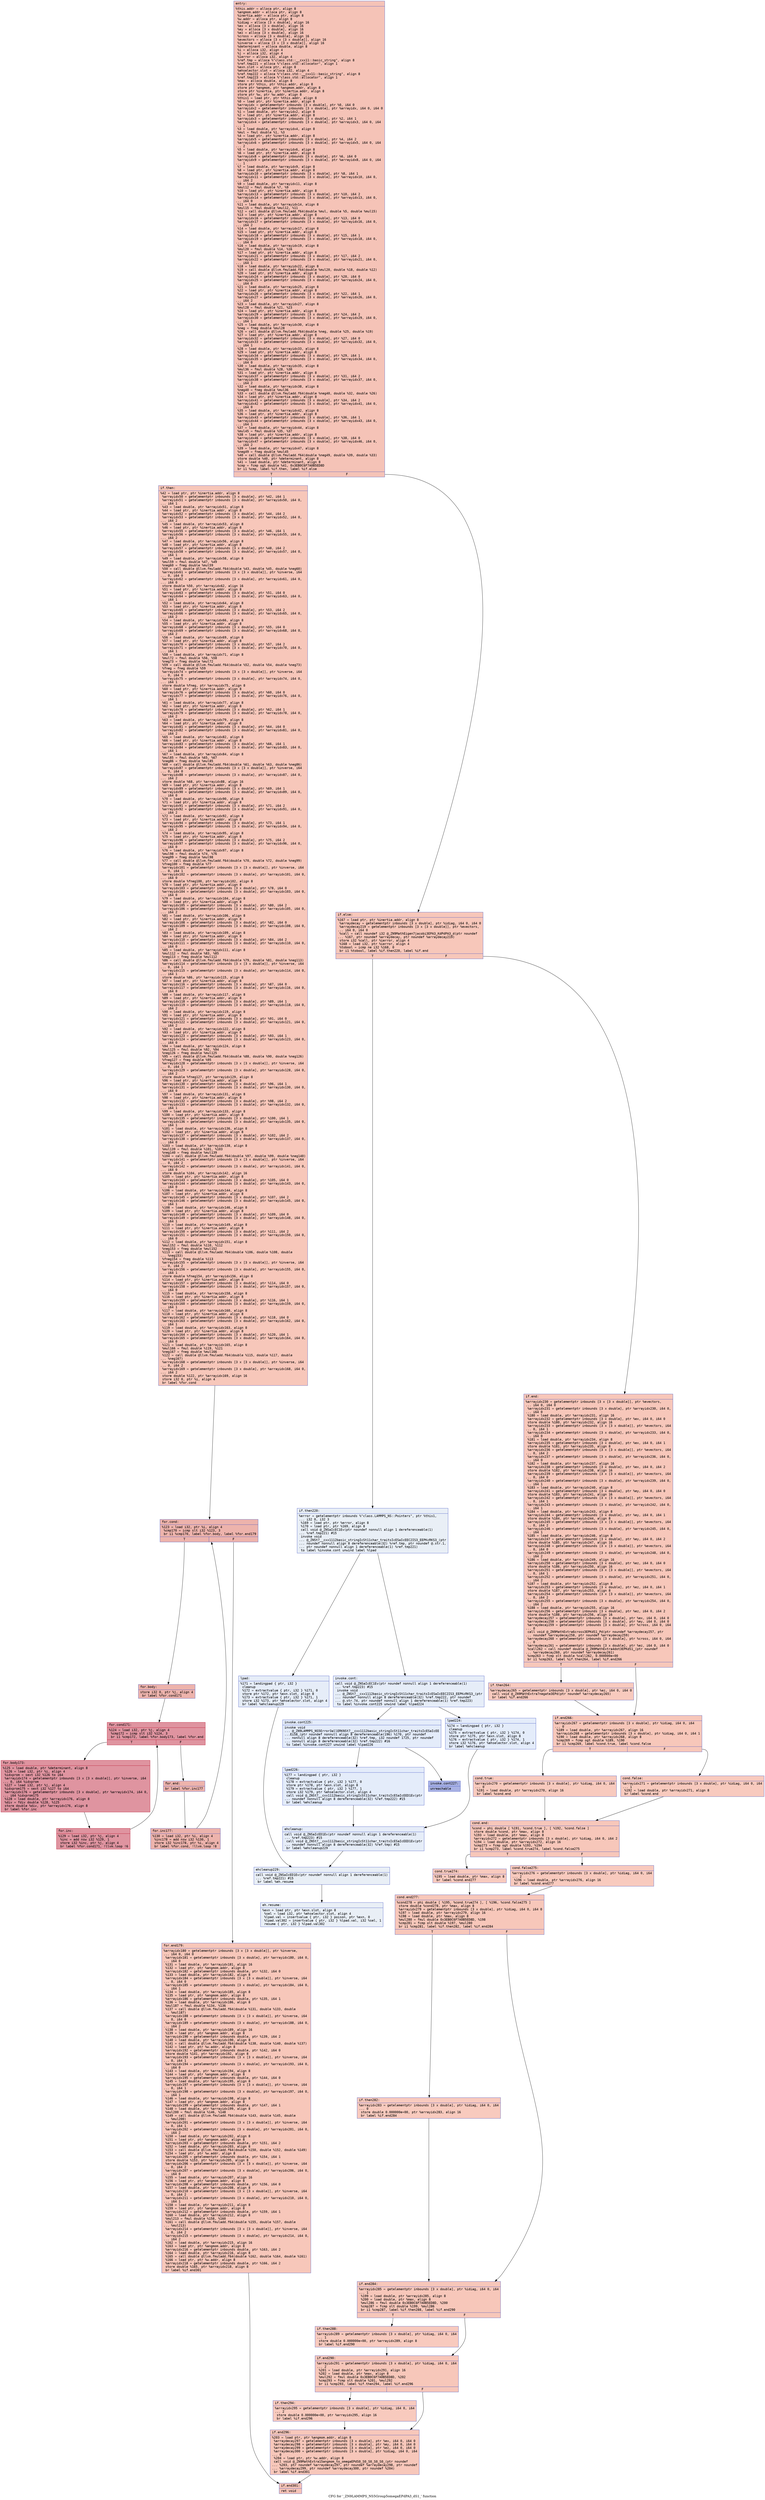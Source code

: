 digraph "CFG for '_ZN9LAMMPS_NS5Group5omegaEPdPA3_dS1_' function" {
	label="CFG for '_ZN9LAMMPS_NS5Group5omegaEPdPA3_dS1_' function";

	Node0x55ba304ac5d0 [shape=record,color="#3d50c3ff", style=filled, fillcolor="#e8765c70" fontname="Courier",label="{entry:\l|  %this.addr = alloca ptr, align 8\l  %angmom.addr = alloca ptr, align 8\l  %inertia.addr = alloca ptr, align 8\l  %w.addr = alloca ptr, align 8\l  %idiag = alloca [3 x double], align 16\l  %ex = alloca [3 x double], align 16\l  %ey = alloca [3 x double], align 16\l  %ez = alloca [3 x double], align 16\l  %cross = alloca [3 x double], align 16\l  %evectors = alloca [3 x [3 x double]], align 16\l  %inverse = alloca [3 x [3 x double]], align 16\l  %determinant = alloca double, align 8\l  %i = alloca i32, align 4\l  %j = alloca i32, align 4\l  %ierror = alloca i32, align 4\l  %ref.tmp = alloca %\"class.std::__cxx11::basic_string\", align 8\l  %ref.tmp221 = alloca %\"class.std::allocator\", align 1\l  %exn.slot = alloca ptr, align 8\l  %ehselector.slot = alloca i32, align 4\l  %ref.tmp222 = alloca %\"class.std::__cxx11::basic_string\", align 8\l  %ref.tmp223 = alloca %\"class.std::allocator\", align 1\l  %max = alloca double, align 8\l  store ptr %this, ptr %this.addr, align 8\l  store ptr %angmom, ptr %angmom.addr, align 8\l  store ptr %inertia, ptr %inertia.addr, align 8\l  store ptr %w, ptr %w.addr, align 8\l  %this1 = load ptr, ptr %this.addr, align 8\l  %0 = load ptr, ptr %inertia.addr, align 8\l  %arrayidx = getelementptr inbounds [3 x double], ptr %0, i64 0\l  %arrayidx2 = getelementptr inbounds [3 x double], ptr %arrayidx, i64 0, i64 0\l  %1 = load double, ptr %arrayidx2, align 8\l  %2 = load ptr, ptr %inertia.addr, align 8\l  %arrayidx3 = getelementptr inbounds [3 x double], ptr %2, i64 1\l  %arrayidx4 = getelementptr inbounds [3 x double], ptr %arrayidx3, i64 0, i64\l... 1\l  %3 = load double, ptr %arrayidx4, align 8\l  %mul = fmul double %1, %3\l  %4 = load ptr, ptr %inertia.addr, align 8\l  %arrayidx5 = getelementptr inbounds [3 x double], ptr %4, i64 2\l  %arrayidx6 = getelementptr inbounds [3 x double], ptr %arrayidx5, i64 0, i64\l... 2\l  %5 = load double, ptr %arrayidx6, align 8\l  %6 = load ptr, ptr %inertia.addr, align 8\l  %arrayidx8 = getelementptr inbounds [3 x double], ptr %6, i64 0\l  %arrayidx9 = getelementptr inbounds [3 x double], ptr %arrayidx8, i64 0, i64\l... 1\l  %7 = load double, ptr %arrayidx9, align 8\l  %8 = load ptr, ptr %inertia.addr, align 8\l  %arrayidx10 = getelementptr inbounds [3 x double], ptr %8, i64 1\l  %arrayidx11 = getelementptr inbounds [3 x double], ptr %arrayidx10, i64 0,\l... i64 2\l  %9 = load double, ptr %arrayidx11, align 8\l  %mul12 = fmul double %7, %9\l  %10 = load ptr, ptr %inertia.addr, align 8\l  %arrayidx13 = getelementptr inbounds [3 x double], ptr %10, i64 2\l  %arrayidx14 = getelementptr inbounds [3 x double], ptr %arrayidx13, i64 0,\l... i64 0\l  %11 = load double, ptr %arrayidx14, align 8\l  %mul15 = fmul double %mul12, %11\l  %12 = call double @llvm.fmuladd.f64(double %mul, double %5, double %mul15)\l  %13 = load ptr, ptr %inertia.addr, align 8\l  %arrayidx16 = getelementptr inbounds [3 x double], ptr %13, i64 0\l  %arrayidx17 = getelementptr inbounds [3 x double], ptr %arrayidx16, i64 0,\l... i64 2\l  %14 = load double, ptr %arrayidx17, align 8\l  %15 = load ptr, ptr %inertia.addr, align 8\l  %arrayidx18 = getelementptr inbounds [3 x double], ptr %15, i64 1\l  %arrayidx19 = getelementptr inbounds [3 x double], ptr %arrayidx18, i64 0,\l... i64 0\l  %16 = load double, ptr %arrayidx19, align 8\l  %mul20 = fmul double %14, %16\l  %17 = load ptr, ptr %inertia.addr, align 8\l  %arrayidx21 = getelementptr inbounds [3 x double], ptr %17, i64 2\l  %arrayidx22 = getelementptr inbounds [3 x double], ptr %arrayidx21, i64 0,\l... i64 1\l  %18 = load double, ptr %arrayidx22, align 8\l  %19 = call double @llvm.fmuladd.f64(double %mul20, double %18, double %12)\l  %20 = load ptr, ptr %inertia.addr, align 8\l  %arrayidx24 = getelementptr inbounds [3 x double], ptr %20, i64 0\l  %arrayidx25 = getelementptr inbounds [3 x double], ptr %arrayidx24, i64 0,\l... i64 0\l  %21 = load double, ptr %arrayidx25, align 8\l  %22 = load ptr, ptr %inertia.addr, align 8\l  %arrayidx26 = getelementptr inbounds [3 x double], ptr %22, i64 1\l  %arrayidx27 = getelementptr inbounds [3 x double], ptr %arrayidx26, i64 0,\l... i64 2\l  %23 = load double, ptr %arrayidx27, align 8\l  %mul28 = fmul double %21, %23\l  %24 = load ptr, ptr %inertia.addr, align 8\l  %arrayidx29 = getelementptr inbounds [3 x double], ptr %24, i64 2\l  %arrayidx30 = getelementptr inbounds [3 x double], ptr %arrayidx29, i64 0,\l... i64 1\l  %25 = load double, ptr %arrayidx30, align 8\l  %neg = fneg double %mul28\l  %26 = call double @llvm.fmuladd.f64(double %neg, double %25, double %19)\l  %27 = load ptr, ptr %inertia.addr, align 8\l  %arrayidx32 = getelementptr inbounds [3 x double], ptr %27, i64 0\l  %arrayidx33 = getelementptr inbounds [3 x double], ptr %arrayidx32, i64 0,\l... i64 1\l  %28 = load double, ptr %arrayidx33, align 8\l  %29 = load ptr, ptr %inertia.addr, align 8\l  %arrayidx34 = getelementptr inbounds [3 x double], ptr %29, i64 1\l  %arrayidx35 = getelementptr inbounds [3 x double], ptr %arrayidx34, i64 0,\l... i64 0\l  %30 = load double, ptr %arrayidx35, align 8\l  %mul36 = fmul double %28, %30\l  %31 = load ptr, ptr %inertia.addr, align 8\l  %arrayidx37 = getelementptr inbounds [3 x double], ptr %31, i64 2\l  %arrayidx38 = getelementptr inbounds [3 x double], ptr %arrayidx37, i64 0,\l... i64 2\l  %32 = load double, ptr %arrayidx38, align 8\l  %neg40 = fneg double %mul36\l  %33 = call double @llvm.fmuladd.f64(double %neg40, double %32, double %26)\l  %34 = load ptr, ptr %inertia.addr, align 8\l  %arrayidx41 = getelementptr inbounds [3 x double], ptr %34, i64 2\l  %arrayidx42 = getelementptr inbounds [3 x double], ptr %arrayidx41, i64 0,\l... i64 0\l  %35 = load double, ptr %arrayidx42, align 8\l  %36 = load ptr, ptr %inertia.addr, align 8\l  %arrayidx43 = getelementptr inbounds [3 x double], ptr %36, i64 1\l  %arrayidx44 = getelementptr inbounds [3 x double], ptr %arrayidx43, i64 0,\l... i64 1\l  %37 = load double, ptr %arrayidx44, align 8\l  %mul45 = fmul double %35, %37\l  %38 = load ptr, ptr %inertia.addr, align 8\l  %arrayidx46 = getelementptr inbounds [3 x double], ptr %38, i64 0\l  %arrayidx47 = getelementptr inbounds [3 x double], ptr %arrayidx46, i64 0,\l... i64 2\l  %39 = load double, ptr %arrayidx47, align 8\l  %neg49 = fneg double %mul45\l  %40 = call double @llvm.fmuladd.f64(double %neg49, double %39, double %33)\l  store double %40, ptr %determinant, align 8\l  %41 = load double, ptr %determinant, align 8\l  %cmp = fcmp ogt double %41, 0x3EB0C6F7A0B5ED8D\l  br i1 %cmp, label %if.then, label %if.else\l|{<s0>T|<s1>F}}"];
	Node0x55ba304ac5d0:s0 -> Node0x55ba304b4ba0[tooltip="entry -> if.then\nProbability 50.00%" ];
	Node0x55ba304ac5d0:s1 -> Node0x55ba304b4bf0[tooltip="entry -> if.else\nProbability 50.00%" ];
	Node0x55ba304b4ba0 [shape=record,color="#3d50c3ff", style=filled, fillcolor="#ec7f6370" fontname="Courier",label="{if.then:\l|  %42 = load ptr, ptr %inertia.addr, align 8\l  %arrayidx50 = getelementptr inbounds [3 x double], ptr %42, i64 1\l  %arrayidx51 = getelementptr inbounds [3 x double], ptr %arrayidx50, i64 0,\l... i64 1\l  %43 = load double, ptr %arrayidx51, align 8\l  %44 = load ptr, ptr %inertia.addr, align 8\l  %arrayidx52 = getelementptr inbounds [3 x double], ptr %44, i64 2\l  %arrayidx53 = getelementptr inbounds [3 x double], ptr %arrayidx52, i64 0,\l... i64 2\l  %45 = load double, ptr %arrayidx53, align 8\l  %46 = load ptr, ptr %inertia.addr, align 8\l  %arrayidx55 = getelementptr inbounds [3 x double], ptr %46, i64 1\l  %arrayidx56 = getelementptr inbounds [3 x double], ptr %arrayidx55, i64 0,\l... i64 2\l  %47 = load double, ptr %arrayidx56, align 8\l  %48 = load ptr, ptr %inertia.addr, align 8\l  %arrayidx57 = getelementptr inbounds [3 x double], ptr %48, i64 2\l  %arrayidx58 = getelementptr inbounds [3 x double], ptr %arrayidx57, i64 0,\l... i64 1\l  %49 = load double, ptr %arrayidx58, align 8\l  %mul59 = fmul double %47, %49\l  %neg60 = fneg double %mul59\l  %50 = call double @llvm.fmuladd.f64(double %43, double %45, double %neg60)\l  %arrayidx61 = getelementptr inbounds [3 x [3 x double]], ptr %inverse, i64\l... 0, i64 0\l  %arrayidx62 = getelementptr inbounds [3 x double], ptr %arrayidx61, i64 0,\l... i64 0\l  store double %50, ptr %arrayidx62, align 16\l  %51 = load ptr, ptr %inertia.addr, align 8\l  %arrayidx63 = getelementptr inbounds [3 x double], ptr %51, i64 0\l  %arrayidx64 = getelementptr inbounds [3 x double], ptr %arrayidx63, i64 0,\l... i64 1\l  %52 = load double, ptr %arrayidx64, align 8\l  %53 = load ptr, ptr %inertia.addr, align 8\l  %arrayidx65 = getelementptr inbounds [3 x double], ptr %53, i64 2\l  %arrayidx66 = getelementptr inbounds [3 x double], ptr %arrayidx65, i64 0,\l... i64 2\l  %54 = load double, ptr %arrayidx66, align 8\l  %55 = load ptr, ptr %inertia.addr, align 8\l  %arrayidx68 = getelementptr inbounds [3 x double], ptr %55, i64 0\l  %arrayidx69 = getelementptr inbounds [3 x double], ptr %arrayidx68, i64 0,\l... i64 2\l  %56 = load double, ptr %arrayidx69, align 8\l  %57 = load ptr, ptr %inertia.addr, align 8\l  %arrayidx70 = getelementptr inbounds [3 x double], ptr %57, i64 2\l  %arrayidx71 = getelementptr inbounds [3 x double], ptr %arrayidx70, i64 0,\l... i64 1\l  %58 = load double, ptr %arrayidx71, align 8\l  %mul72 = fmul double %56, %58\l  %neg73 = fneg double %mul72\l  %59 = call double @llvm.fmuladd.f64(double %52, double %54, double %neg73)\l  %fneg = fneg double %59\l  %arrayidx74 = getelementptr inbounds [3 x [3 x double]], ptr %inverse, i64\l... 0, i64 0\l  %arrayidx75 = getelementptr inbounds [3 x double], ptr %arrayidx74, i64 0,\l... i64 1\l  store double %fneg, ptr %arrayidx75, align 8\l  %60 = load ptr, ptr %inertia.addr, align 8\l  %arrayidx76 = getelementptr inbounds [3 x double], ptr %60, i64 0\l  %arrayidx77 = getelementptr inbounds [3 x double], ptr %arrayidx76, i64 0,\l... i64 1\l  %61 = load double, ptr %arrayidx77, align 8\l  %62 = load ptr, ptr %inertia.addr, align 8\l  %arrayidx78 = getelementptr inbounds [3 x double], ptr %62, i64 1\l  %arrayidx79 = getelementptr inbounds [3 x double], ptr %arrayidx78, i64 0,\l... i64 2\l  %63 = load double, ptr %arrayidx79, align 8\l  %64 = load ptr, ptr %inertia.addr, align 8\l  %arrayidx81 = getelementptr inbounds [3 x double], ptr %64, i64 0\l  %arrayidx82 = getelementptr inbounds [3 x double], ptr %arrayidx81, i64 0,\l... i64 2\l  %65 = load double, ptr %arrayidx82, align 8\l  %66 = load ptr, ptr %inertia.addr, align 8\l  %arrayidx83 = getelementptr inbounds [3 x double], ptr %66, i64 1\l  %arrayidx84 = getelementptr inbounds [3 x double], ptr %arrayidx83, i64 0,\l... i64 1\l  %67 = load double, ptr %arrayidx84, align 8\l  %mul85 = fmul double %65, %67\l  %neg86 = fneg double %mul85\l  %68 = call double @llvm.fmuladd.f64(double %61, double %63, double %neg86)\l  %arrayidx87 = getelementptr inbounds [3 x [3 x double]], ptr %inverse, i64\l... 0, i64 0\l  %arrayidx88 = getelementptr inbounds [3 x double], ptr %arrayidx87, i64 0,\l... i64 2\l  store double %68, ptr %arrayidx88, align 16\l  %69 = load ptr, ptr %inertia.addr, align 8\l  %arrayidx89 = getelementptr inbounds [3 x double], ptr %69, i64 1\l  %arrayidx90 = getelementptr inbounds [3 x double], ptr %arrayidx89, i64 0,\l... i64 0\l  %70 = load double, ptr %arrayidx90, align 8\l  %71 = load ptr, ptr %inertia.addr, align 8\l  %arrayidx91 = getelementptr inbounds [3 x double], ptr %71, i64 2\l  %arrayidx92 = getelementptr inbounds [3 x double], ptr %arrayidx91, i64 0,\l... i64 2\l  %72 = load double, ptr %arrayidx92, align 8\l  %73 = load ptr, ptr %inertia.addr, align 8\l  %arrayidx94 = getelementptr inbounds [3 x double], ptr %73, i64 1\l  %arrayidx95 = getelementptr inbounds [3 x double], ptr %arrayidx94, i64 0,\l... i64 2\l  %74 = load double, ptr %arrayidx95, align 8\l  %75 = load ptr, ptr %inertia.addr, align 8\l  %arrayidx96 = getelementptr inbounds [3 x double], ptr %75, i64 2\l  %arrayidx97 = getelementptr inbounds [3 x double], ptr %arrayidx96, i64 0,\l... i64 0\l  %76 = load double, ptr %arrayidx97, align 8\l  %mul98 = fmul double %74, %76\l  %neg99 = fneg double %mul98\l  %77 = call double @llvm.fmuladd.f64(double %70, double %72, double %neg99)\l  %fneg100 = fneg double %77\l  %arrayidx101 = getelementptr inbounds [3 x [3 x double]], ptr %inverse, i64\l... 0, i64 1\l  %arrayidx102 = getelementptr inbounds [3 x double], ptr %arrayidx101, i64 0,\l... i64 0\l  store double %fneg100, ptr %arrayidx102, align 8\l  %78 = load ptr, ptr %inertia.addr, align 8\l  %arrayidx103 = getelementptr inbounds [3 x double], ptr %78, i64 0\l  %arrayidx104 = getelementptr inbounds [3 x double], ptr %arrayidx103, i64 0,\l... i64 0\l  %79 = load double, ptr %arrayidx104, align 8\l  %80 = load ptr, ptr %inertia.addr, align 8\l  %arrayidx105 = getelementptr inbounds [3 x double], ptr %80, i64 2\l  %arrayidx106 = getelementptr inbounds [3 x double], ptr %arrayidx105, i64 0,\l... i64 2\l  %81 = load double, ptr %arrayidx106, align 8\l  %82 = load ptr, ptr %inertia.addr, align 8\l  %arrayidx108 = getelementptr inbounds [3 x double], ptr %82, i64 0\l  %arrayidx109 = getelementptr inbounds [3 x double], ptr %arrayidx108, i64 0,\l... i64 2\l  %83 = load double, ptr %arrayidx109, align 8\l  %84 = load ptr, ptr %inertia.addr, align 8\l  %arrayidx110 = getelementptr inbounds [3 x double], ptr %84, i64 2\l  %arrayidx111 = getelementptr inbounds [3 x double], ptr %arrayidx110, i64 0,\l... i64 0\l  %85 = load double, ptr %arrayidx111, align 8\l  %mul112 = fmul double %83, %85\l  %neg113 = fneg double %mul112\l  %86 = call double @llvm.fmuladd.f64(double %79, double %81, double %neg113)\l  %arrayidx114 = getelementptr inbounds [3 x [3 x double]], ptr %inverse, i64\l... 0, i64 1\l  %arrayidx115 = getelementptr inbounds [3 x double], ptr %arrayidx114, i64 0,\l... i64 1\l  store double %86, ptr %arrayidx115, align 8\l  %87 = load ptr, ptr %inertia.addr, align 8\l  %arrayidx116 = getelementptr inbounds [3 x double], ptr %87, i64 0\l  %arrayidx117 = getelementptr inbounds [3 x double], ptr %arrayidx116, i64 0,\l... i64 0\l  %88 = load double, ptr %arrayidx117, align 8\l  %89 = load ptr, ptr %inertia.addr, align 8\l  %arrayidx118 = getelementptr inbounds [3 x double], ptr %89, i64 1\l  %arrayidx119 = getelementptr inbounds [3 x double], ptr %arrayidx118, i64 0,\l... i64 2\l  %90 = load double, ptr %arrayidx119, align 8\l  %91 = load ptr, ptr %inertia.addr, align 8\l  %arrayidx121 = getelementptr inbounds [3 x double], ptr %91, i64 0\l  %arrayidx122 = getelementptr inbounds [3 x double], ptr %arrayidx121, i64 0,\l... i64 2\l  %92 = load double, ptr %arrayidx122, align 8\l  %93 = load ptr, ptr %inertia.addr, align 8\l  %arrayidx123 = getelementptr inbounds [3 x double], ptr %93, i64 1\l  %arrayidx124 = getelementptr inbounds [3 x double], ptr %arrayidx123, i64 0,\l... i64 0\l  %94 = load double, ptr %arrayidx124, align 8\l  %mul125 = fmul double %92, %94\l  %neg126 = fneg double %mul125\l  %95 = call double @llvm.fmuladd.f64(double %88, double %90, double %neg126)\l  %fneg127 = fneg double %95\l  %arrayidx128 = getelementptr inbounds [3 x [3 x double]], ptr %inverse, i64\l... 0, i64 1\l  %arrayidx129 = getelementptr inbounds [3 x double], ptr %arrayidx128, i64 0,\l... i64 2\l  store double %fneg127, ptr %arrayidx129, align 8\l  %96 = load ptr, ptr %inertia.addr, align 8\l  %arrayidx130 = getelementptr inbounds [3 x double], ptr %96, i64 1\l  %arrayidx131 = getelementptr inbounds [3 x double], ptr %arrayidx130, i64 0,\l... i64 0\l  %97 = load double, ptr %arrayidx131, align 8\l  %98 = load ptr, ptr %inertia.addr, align 8\l  %arrayidx132 = getelementptr inbounds [3 x double], ptr %98, i64 2\l  %arrayidx133 = getelementptr inbounds [3 x double], ptr %arrayidx132, i64 0,\l... i64 1\l  %99 = load double, ptr %arrayidx133, align 8\l  %100 = load ptr, ptr %inertia.addr, align 8\l  %arrayidx135 = getelementptr inbounds [3 x double], ptr %100, i64 1\l  %arrayidx136 = getelementptr inbounds [3 x double], ptr %arrayidx135, i64 0,\l... i64 1\l  %101 = load double, ptr %arrayidx136, align 8\l  %102 = load ptr, ptr %inertia.addr, align 8\l  %arrayidx137 = getelementptr inbounds [3 x double], ptr %102, i64 2\l  %arrayidx138 = getelementptr inbounds [3 x double], ptr %arrayidx137, i64 0,\l... i64 0\l  %103 = load double, ptr %arrayidx138, align 8\l  %mul139 = fmul double %101, %103\l  %neg140 = fneg double %mul139\l  %104 = call double @llvm.fmuladd.f64(double %97, double %99, double %neg140)\l  %arrayidx141 = getelementptr inbounds [3 x [3 x double]], ptr %inverse, i64\l... 0, i64 2\l  %arrayidx142 = getelementptr inbounds [3 x double], ptr %arrayidx141, i64 0,\l... i64 0\l  store double %104, ptr %arrayidx142, align 16\l  %105 = load ptr, ptr %inertia.addr, align 8\l  %arrayidx143 = getelementptr inbounds [3 x double], ptr %105, i64 0\l  %arrayidx144 = getelementptr inbounds [3 x double], ptr %arrayidx143, i64 0,\l... i64 0\l  %106 = load double, ptr %arrayidx144, align 8\l  %107 = load ptr, ptr %inertia.addr, align 8\l  %arrayidx145 = getelementptr inbounds [3 x double], ptr %107, i64 2\l  %arrayidx146 = getelementptr inbounds [3 x double], ptr %arrayidx145, i64 0,\l... i64 1\l  %108 = load double, ptr %arrayidx146, align 8\l  %109 = load ptr, ptr %inertia.addr, align 8\l  %arrayidx148 = getelementptr inbounds [3 x double], ptr %109, i64 0\l  %arrayidx149 = getelementptr inbounds [3 x double], ptr %arrayidx148, i64 0,\l... i64 1\l  %110 = load double, ptr %arrayidx149, align 8\l  %111 = load ptr, ptr %inertia.addr, align 8\l  %arrayidx150 = getelementptr inbounds [3 x double], ptr %111, i64 2\l  %arrayidx151 = getelementptr inbounds [3 x double], ptr %arrayidx150, i64 0,\l... i64 0\l  %112 = load double, ptr %arrayidx151, align 8\l  %mul152 = fmul double %110, %112\l  %neg153 = fneg double %mul152\l  %113 = call double @llvm.fmuladd.f64(double %106, double %108, double\l... %neg153)\l  %fneg154 = fneg double %113\l  %arrayidx155 = getelementptr inbounds [3 x [3 x double]], ptr %inverse, i64\l... 0, i64 2\l  %arrayidx156 = getelementptr inbounds [3 x double], ptr %arrayidx155, i64 0,\l... i64 1\l  store double %fneg154, ptr %arrayidx156, align 8\l  %114 = load ptr, ptr %inertia.addr, align 8\l  %arrayidx157 = getelementptr inbounds [3 x double], ptr %114, i64 0\l  %arrayidx158 = getelementptr inbounds [3 x double], ptr %arrayidx157, i64 0,\l... i64 0\l  %115 = load double, ptr %arrayidx158, align 8\l  %116 = load ptr, ptr %inertia.addr, align 8\l  %arrayidx159 = getelementptr inbounds [3 x double], ptr %116, i64 1\l  %arrayidx160 = getelementptr inbounds [3 x double], ptr %arrayidx159, i64 0,\l... i64 1\l  %117 = load double, ptr %arrayidx160, align 8\l  %118 = load ptr, ptr %inertia.addr, align 8\l  %arrayidx162 = getelementptr inbounds [3 x double], ptr %118, i64 0\l  %arrayidx163 = getelementptr inbounds [3 x double], ptr %arrayidx162, i64 0,\l... i64 1\l  %119 = load double, ptr %arrayidx163, align 8\l  %120 = load ptr, ptr %inertia.addr, align 8\l  %arrayidx164 = getelementptr inbounds [3 x double], ptr %120, i64 1\l  %arrayidx165 = getelementptr inbounds [3 x double], ptr %arrayidx164, i64 0,\l... i64 0\l  %121 = load double, ptr %arrayidx165, align 8\l  %mul166 = fmul double %119, %121\l  %neg167 = fneg double %mul166\l  %122 = call double @llvm.fmuladd.f64(double %115, double %117, double\l... %neg167)\l  %arrayidx168 = getelementptr inbounds [3 x [3 x double]], ptr %inverse, i64\l... 0, i64 2\l  %arrayidx169 = getelementptr inbounds [3 x double], ptr %arrayidx168, i64 0,\l... i64 2\l  store double %122, ptr %arrayidx169, align 16\l  store i32 0, ptr %i, align 4\l  br label %for.cond\l}"];
	Node0x55ba304b4ba0 -> Node0x55ba304bf560[tooltip="if.then -> for.cond\nProbability 100.00%" ];
	Node0x55ba304bf560 [shape=record,color="#3d50c3ff", style=filled, fillcolor="#d6524470" fontname="Courier",label="{for.cond:\l|  %123 = load i32, ptr %i, align 4\l  %cmp170 = icmp slt i32 %123, 3\l  br i1 %cmp170, label %for.body, label %for.end179\l|{<s0>T|<s1>F}}"];
	Node0x55ba304bf560:s0 -> Node0x55ba304bf760[tooltip="for.cond -> for.body\nProbability 96.88%" ];
	Node0x55ba304bf560:s1 -> Node0x55ba304bf7e0[tooltip="for.cond -> for.end179\nProbability 3.12%" ];
	Node0x55ba304bf760 [shape=record,color="#3d50c3ff", style=filled, fillcolor="#d6524470" fontname="Courier",label="{for.body:\l|  store i32 0, ptr %j, align 4\l  br label %for.cond171\l}"];
	Node0x55ba304bf760 -> Node0x55ba304b70c0[tooltip="for.body -> for.cond171\nProbability 100.00%" ];
	Node0x55ba304b70c0 [shape=record,color="#b70d28ff", style=filled, fillcolor="#b70d2870" fontname="Courier",label="{for.cond171:\l|  %124 = load i32, ptr %j, align 4\l  %cmp172 = icmp slt i32 %124, 3\l  br i1 %cmp172, label %for.body173, label %for.end\l|{<s0>T|<s1>F}}"];
	Node0x55ba304b70c0:s0 -> Node0x55ba304b72c0[tooltip="for.cond171 -> for.body173\nProbability 96.88%" ];
	Node0x55ba304b70c0:s1 -> Node0x55ba304b7340[tooltip="for.cond171 -> for.end\nProbability 3.12%" ];
	Node0x55ba304b72c0 [shape=record,color="#b70d28ff", style=filled, fillcolor="#b70d2870" fontname="Courier",label="{for.body173:\l|  %125 = load double, ptr %determinant, align 8\l  %126 = load i32, ptr %i, align 4\l  %idxprom = sext i32 %126 to i64\l  %arrayidx174 = getelementptr inbounds [3 x [3 x double]], ptr %inverse, i64\l... 0, i64 %idxprom\l  %127 = load i32, ptr %j, align 4\l  %idxprom175 = sext i32 %127 to i64\l  %arrayidx176 = getelementptr inbounds [3 x double], ptr %arrayidx174, i64 0,\l... i64 %idxprom175\l  %128 = load double, ptr %arrayidx176, align 8\l  %div = fdiv double %128, %125\l  store double %div, ptr %arrayidx176, align 8\l  br label %for.inc\l}"];
	Node0x55ba304b72c0 -> Node0x55ba304b7ac0[tooltip="for.body173 -> for.inc\nProbability 100.00%" ];
	Node0x55ba304b7ac0 [shape=record,color="#b70d28ff", style=filled, fillcolor="#b70d2870" fontname="Courier",label="{for.inc:\l|  %129 = load i32, ptr %j, align 4\l  %inc = add nsw i32 %129, 1\l  store i32 %inc, ptr %j, align 4\l  br label %for.cond171, !llvm.loop !6\l}"];
	Node0x55ba304b7ac0 -> Node0x55ba304b70c0[tooltip="for.inc -> for.cond171\nProbability 100.00%" ];
	Node0x55ba304b7340 [shape=record,color="#3d50c3ff", style=filled, fillcolor="#d6524470" fontname="Courier",label="{for.end:\l|  br label %for.inc177\l}"];
	Node0x55ba304b7340 -> Node0x55ba304c1420[tooltip="for.end -> for.inc177\nProbability 100.00%" ];
	Node0x55ba304c1420 [shape=record,color="#3d50c3ff", style=filled, fillcolor="#d6524470" fontname="Courier",label="{for.inc177:\l|  %130 = load i32, ptr %i, align 4\l  %inc178 = add nsw i32 %130, 1\l  store i32 %inc178, ptr %i, align 4\l  br label %for.cond, !llvm.loop !8\l}"];
	Node0x55ba304c1420 -> Node0x55ba304bf560[tooltip="for.inc177 -> for.cond\nProbability 100.00%" ];
	Node0x55ba304bf7e0 [shape=record,color="#3d50c3ff", style=filled, fillcolor="#ec7f6370" fontname="Courier",label="{for.end179:\l|  %arrayidx180 = getelementptr inbounds [3 x [3 x double]], ptr %inverse,\l... i64 0, i64 0\l  %arrayidx181 = getelementptr inbounds [3 x double], ptr %arrayidx180, i64 0,\l... i64 0\l  %131 = load double, ptr %arrayidx181, align 16\l  %132 = load ptr, ptr %angmom.addr, align 8\l  %arrayidx182 = getelementptr inbounds double, ptr %132, i64 0\l  %133 = load double, ptr %arrayidx182, align 8\l  %arrayidx184 = getelementptr inbounds [3 x [3 x double]], ptr %inverse, i64\l... 0, i64 0\l  %arrayidx185 = getelementptr inbounds [3 x double], ptr %arrayidx184, i64 0,\l... i64 1\l  %134 = load double, ptr %arrayidx185, align 8\l  %135 = load ptr, ptr %angmom.addr, align 8\l  %arrayidx186 = getelementptr inbounds double, ptr %135, i64 1\l  %136 = load double, ptr %arrayidx186, align 8\l  %mul187 = fmul double %134, %136\l  %137 = call double @llvm.fmuladd.f64(double %131, double %133, double\l... %mul187)\l  %arrayidx188 = getelementptr inbounds [3 x [3 x double]], ptr %inverse, i64\l... 0, i64 0\l  %arrayidx189 = getelementptr inbounds [3 x double], ptr %arrayidx188, i64 0,\l... i64 2\l  %138 = load double, ptr %arrayidx189, align 16\l  %139 = load ptr, ptr %angmom.addr, align 8\l  %arrayidx190 = getelementptr inbounds double, ptr %139, i64 2\l  %140 = load double, ptr %arrayidx190, align 8\l  %141 = call double @llvm.fmuladd.f64(double %138, double %140, double %137)\l  %142 = load ptr, ptr %w.addr, align 8\l  %arrayidx192 = getelementptr inbounds double, ptr %142, i64 0\l  store double %141, ptr %arrayidx192, align 8\l  %arrayidx193 = getelementptr inbounds [3 x [3 x double]], ptr %inverse, i64\l... 0, i64 1\l  %arrayidx194 = getelementptr inbounds [3 x double], ptr %arrayidx193, i64 0,\l... i64 0\l  %143 = load double, ptr %arrayidx194, align 8\l  %144 = load ptr, ptr %angmom.addr, align 8\l  %arrayidx195 = getelementptr inbounds double, ptr %144, i64 0\l  %145 = load double, ptr %arrayidx195, align 8\l  %arrayidx197 = getelementptr inbounds [3 x [3 x double]], ptr %inverse, i64\l... 0, i64 1\l  %arrayidx198 = getelementptr inbounds [3 x double], ptr %arrayidx197, i64 0,\l... i64 1\l  %146 = load double, ptr %arrayidx198, align 8\l  %147 = load ptr, ptr %angmom.addr, align 8\l  %arrayidx199 = getelementptr inbounds double, ptr %147, i64 1\l  %148 = load double, ptr %arrayidx199, align 8\l  %mul200 = fmul double %146, %148\l  %149 = call double @llvm.fmuladd.f64(double %143, double %145, double\l... %mul200)\l  %arrayidx201 = getelementptr inbounds [3 x [3 x double]], ptr %inverse, i64\l... 0, i64 1\l  %arrayidx202 = getelementptr inbounds [3 x double], ptr %arrayidx201, i64 0,\l... i64 2\l  %150 = load double, ptr %arrayidx202, align 8\l  %151 = load ptr, ptr %angmom.addr, align 8\l  %arrayidx203 = getelementptr inbounds double, ptr %151, i64 2\l  %152 = load double, ptr %arrayidx203, align 8\l  %153 = call double @llvm.fmuladd.f64(double %150, double %152, double %149)\l  %154 = load ptr, ptr %w.addr, align 8\l  %arrayidx205 = getelementptr inbounds double, ptr %154, i64 1\l  store double %153, ptr %arrayidx205, align 8\l  %arrayidx206 = getelementptr inbounds [3 x [3 x double]], ptr %inverse, i64\l... 0, i64 2\l  %arrayidx207 = getelementptr inbounds [3 x double], ptr %arrayidx206, i64 0,\l... i64 0\l  %155 = load double, ptr %arrayidx207, align 16\l  %156 = load ptr, ptr %angmom.addr, align 8\l  %arrayidx208 = getelementptr inbounds double, ptr %156, i64 0\l  %157 = load double, ptr %arrayidx208, align 8\l  %arrayidx210 = getelementptr inbounds [3 x [3 x double]], ptr %inverse, i64\l... 0, i64 2\l  %arrayidx211 = getelementptr inbounds [3 x double], ptr %arrayidx210, i64 0,\l... i64 1\l  %158 = load double, ptr %arrayidx211, align 8\l  %159 = load ptr, ptr %angmom.addr, align 8\l  %arrayidx212 = getelementptr inbounds double, ptr %159, i64 1\l  %160 = load double, ptr %arrayidx212, align 8\l  %mul213 = fmul double %158, %160\l  %161 = call double @llvm.fmuladd.f64(double %155, double %157, double\l... %mul213)\l  %arrayidx214 = getelementptr inbounds [3 x [3 x double]], ptr %inverse, i64\l... 0, i64 2\l  %arrayidx215 = getelementptr inbounds [3 x double], ptr %arrayidx214, i64 0,\l... i64 2\l  %162 = load double, ptr %arrayidx215, align 16\l  %163 = load ptr, ptr %angmom.addr, align 8\l  %arrayidx216 = getelementptr inbounds double, ptr %163, i64 2\l  %164 = load double, ptr %arrayidx216, align 8\l  %165 = call double @llvm.fmuladd.f64(double %162, double %164, double %161)\l  %166 = load ptr, ptr %w.addr, align 8\l  %arrayidx218 = getelementptr inbounds double, ptr %166, i64 2\l  store double %165, ptr %arrayidx218, align 8\l  br label %if.end301\l}"];
	Node0x55ba304bf7e0 -> Node0x55ba304c4dc0[tooltip="for.end179 -> if.end301\nProbability 100.00%" ];
	Node0x55ba304b4bf0 [shape=record,color="#3d50c3ff", style=filled, fillcolor="#ec7f6370" fontname="Courier",label="{if.else:\l|  %167 = load ptr, ptr %inertia.addr, align 8\l  %arraydecay = getelementptr inbounds [3 x double], ptr %idiag, i64 0, i64 0\l  %arraydecay219 = getelementptr inbounds [3 x [3 x double]], ptr %evectors,\l... i64 0, i64 0\l  %call = call noundef i32 @_ZN9MathEigen7jacobi3EPA3_KdPdPA3_d(ptr noundef\l... %167, ptr noundef %arraydecay, ptr noundef %arraydecay219)\l  store i32 %call, ptr %ierror, align 4\l  %168 = load i32, ptr %ierror, align 4\l  %tobool = icmp ne i32 %168, 0\l  br i1 %tobool, label %if.then220, label %if.end\l|{<s0>T|<s1>F}}"];
	Node0x55ba304b4bf0:s0 -> Node0x55ba304c54a0[tooltip="if.else -> if.then220\nProbability 0.00%" ];
	Node0x55ba304b4bf0:s1 -> Node0x55ba304c54f0[tooltip="if.else -> if.end\nProbability 100.00%" ];
	Node0x55ba304c54a0 [shape=record,color="#3d50c3ff", style=filled, fillcolor="#cedaeb70" fontname="Courier",label="{if.then220:\l|  %error = getelementptr inbounds %\"class.LAMMPS_NS::Pointers\", ptr %this1,\l... i32 0, i32 3\l  %169 = load ptr, ptr %error, align 8\l  %170 = load ptr, ptr %169, align 8\l  call void @_ZNSaIcEC1Ev(ptr noundef nonnull align 1 dereferenceable(1)\l... %ref.tmp221) #15\l  invoke void\l... @_ZNSt7__cxx1112basic_stringIcSt11char_traitsIcESaIcEEC2IS3_EEPKcRKS3_(ptr\l... noundef nonnull align 8 dereferenceable(32) %ref.tmp, ptr noundef @.str.1,\l... ptr noundef nonnull align 1 dereferenceable(1) %ref.tmp221)\l          to label %invoke.cont unwind label %lpad\l}"];
	Node0x55ba304c54a0 -> Node0x55ba304c5970[tooltip="if.then220 -> invoke.cont\nProbability 50.00%" ];
	Node0x55ba304c54a0 -> Node0x55ba304c59f0[tooltip="if.then220 -> lpad\nProbability 50.00%" ];
	Node0x55ba304c5970 [shape=record,color="#3d50c3ff", style=filled, fillcolor="#c7d7f070" fontname="Courier",label="{invoke.cont:\l|  call void @_ZNSaIcEC1Ev(ptr noundef nonnull align 1 dereferenceable(1)\l... %ref.tmp223) #15\l  invoke void\l... @_ZNSt7__cxx1112basic_stringIcSt11char_traitsIcESaIcEEC2IS3_EEPKcRKS3_(ptr\l... noundef nonnull align 8 dereferenceable(32) %ref.tmp222, ptr noundef\l... @.str.74, ptr noundef nonnull align 1 dereferenceable(1) %ref.tmp223)\l          to label %invoke.cont225 unwind label %lpad224\l}"];
	Node0x55ba304c5970 -> Node0x55ba304c5d10[tooltip="invoke.cont -> invoke.cont225\nProbability 50.00%" ];
	Node0x55ba304c5970 -> Node0x55ba304c5d60[tooltip="invoke.cont -> lpad224\nProbability 50.00%" ];
	Node0x55ba304c5d10 [shape=record,color="#3d50c3ff", style=filled, fillcolor="#c1d4f470" fontname="Courier",label="{invoke.cont225:\l|  invoke void\l... @_ZN9LAMMPS_NS5Error3allERKNSt7__cxx1112basic_stringIcSt11char_traitsIcESaIcEE\l...EiS8_(ptr noundef nonnull align 8 dereferenceable(196) %170, ptr noundef\l... nonnull align 8 dereferenceable(32) %ref.tmp, i32 noundef 1725, ptr noundef\l... nonnull align 8 dereferenceable(32) %ref.tmp222) #16\l          to label %invoke.cont227 unwind label %lpad226\l}"];
	Node0x55ba304c5d10 -> Node0x55ba304c5cc0[tooltip="invoke.cont225 -> invoke.cont227\nProbability 0.00%" ];
	Node0x55ba304c5d10 -> Node0x55ba304c6080[tooltip="invoke.cont225 -> lpad226\nProbability 100.00%" ];
	Node0x55ba304c5cc0 [shape=record,color="#3d50c3ff", style=filled, fillcolor="#3d50c370" fontname="Courier",label="{invoke.cont227:\l|  unreachable\l}"];
	Node0x55ba304c59f0 [shape=record,color="#3d50c3ff", style=filled, fillcolor="#c7d7f070" fontname="Courier",label="{lpad:\l|  %171 = landingpad \{ ptr, i32 \}\l          cleanup\l  %172 = extractvalue \{ ptr, i32 \} %171, 0\l  store ptr %172, ptr %exn.slot, align 8\l  %173 = extractvalue \{ ptr, i32 \} %171, 1\l  store i32 %173, ptr %ehselector.slot, align 4\l  br label %ehcleanup229\l}"];
	Node0x55ba304c59f0 -> Node0x55ba304c6640[tooltip="lpad -> ehcleanup229\nProbability 100.00%" ];
	Node0x55ba304c5d60 [shape=record,color="#3d50c3ff", style=filled, fillcolor="#c1d4f470" fontname="Courier",label="{lpad224:\l|  %174 = landingpad \{ ptr, i32 \}\l          cleanup\l  %175 = extractvalue \{ ptr, i32 \} %174, 0\l  store ptr %175, ptr %exn.slot, align 8\l  %176 = extractvalue \{ ptr, i32 \} %174, 1\l  store i32 %176, ptr %ehselector.slot, align 4\l  br label %ehcleanup\l}"];
	Node0x55ba304c5d60 -> Node0x55ba304c6990[tooltip="lpad224 -> ehcleanup\nProbability 100.00%" ];
	Node0x55ba304c6080 [shape=record,color="#3d50c3ff", style=filled, fillcolor="#c1d4f470" fontname="Courier",label="{lpad226:\l|  %177 = landingpad \{ ptr, i32 \}\l          cleanup\l  %178 = extractvalue \{ ptr, i32 \} %177, 0\l  store ptr %178, ptr %exn.slot, align 8\l  %179 = extractvalue \{ ptr, i32 \} %177, 1\l  store i32 %179, ptr %ehselector.slot, align 4\l  call void @_ZNSt7__cxx1112basic_stringIcSt11char_traitsIcESaIcEED1Ev(ptr\l... noundef nonnull align 8 dereferenceable(32) %ref.tmp222) #15\l  br label %ehcleanup\l}"];
	Node0x55ba304c6080 -> Node0x55ba304c6990[tooltip="lpad226 -> ehcleanup\nProbability 100.00%" ];
	Node0x55ba304c6990 [shape=record,color="#3d50c3ff", style=filled, fillcolor="#c7d7f070" fontname="Courier",label="{ehcleanup:\l|  call void @_ZNSaIcED1Ev(ptr noundef nonnull align 1 dereferenceable(1)\l... %ref.tmp223) #15\l  call void @_ZNSt7__cxx1112basic_stringIcSt11char_traitsIcESaIcEED1Ev(ptr\l... noundef nonnull align 8 dereferenceable(32) %ref.tmp) #15\l  br label %ehcleanup229\l}"];
	Node0x55ba304c6990 -> Node0x55ba304c6640[tooltip="ehcleanup -> ehcleanup229\nProbability 100.00%" ];
	Node0x55ba304c6640 [shape=record,color="#3d50c3ff", style=filled, fillcolor="#cedaeb70" fontname="Courier",label="{ehcleanup229:\l|  call void @_ZNSaIcED1Ev(ptr noundef nonnull align 1 dereferenceable(1)\l... %ref.tmp221) #15\l  br label %eh.resume\l}"];
	Node0x55ba304c6640 -> Node0x55ba304c7240[tooltip="ehcleanup229 -> eh.resume\nProbability 100.00%" ];
	Node0x55ba304c54f0 [shape=record,color="#3d50c3ff", style=filled, fillcolor="#ec7f6370" fontname="Courier",label="{if.end:\l|  %arrayidx230 = getelementptr inbounds [3 x [3 x double]], ptr %evectors,\l... i64 0, i64 0\l  %arrayidx231 = getelementptr inbounds [3 x double], ptr %arrayidx230, i64 0,\l... i64 0\l  %180 = load double, ptr %arrayidx231, align 16\l  %arrayidx232 = getelementptr inbounds [3 x double], ptr %ex, i64 0, i64 0\l  store double %180, ptr %arrayidx232, align 16\l  %arrayidx233 = getelementptr inbounds [3 x [3 x double]], ptr %evectors, i64\l... 0, i64 1\l  %arrayidx234 = getelementptr inbounds [3 x double], ptr %arrayidx233, i64 0,\l... i64 0\l  %181 = load double, ptr %arrayidx234, align 8\l  %arrayidx235 = getelementptr inbounds [3 x double], ptr %ex, i64 0, i64 1\l  store double %181, ptr %arrayidx235, align 8\l  %arrayidx236 = getelementptr inbounds [3 x [3 x double]], ptr %evectors, i64\l... 0, i64 2\l  %arrayidx237 = getelementptr inbounds [3 x double], ptr %arrayidx236, i64 0,\l... i64 0\l  %182 = load double, ptr %arrayidx237, align 16\l  %arrayidx238 = getelementptr inbounds [3 x double], ptr %ex, i64 0, i64 2\l  store double %182, ptr %arrayidx238, align 16\l  %arrayidx239 = getelementptr inbounds [3 x [3 x double]], ptr %evectors, i64\l... 0, i64 0\l  %arrayidx240 = getelementptr inbounds [3 x double], ptr %arrayidx239, i64 0,\l... i64 1\l  %183 = load double, ptr %arrayidx240, align 8\l  %arrayidx241 = getelementptr inbounds [3 x double], ptr %ey, i64 0, i64 0\l  store double %183, ptr %arrayidx241, align 16\l  %arrayidx242 = getelementptr inbounds [3 x [3 x double]], ptr %evectors, i64\l... 0, i64 1\l  %arrayidx243 = getelementptr inbounds [3 x double], ptr %arrayidx242, i64 0,\l... i64 1\l  %184 = load double, ptr %arrayidx243, align 8\l  %arrayidx244 = getelementptr inbounds [3 x double], ptr %ey, i64 0, i64 1\l  store double %184, ptr %arrayidx244, align 8\l  %arrayidx245 = getelementptr inbounds [3 x [3 x double]], ptr %evectors, i64\l... 0, i64 2\l  %arrayidx246 = getelementptr inbounds [3 x double], ptr %arrayidx245, i64 0,\l... i64 1\l  %185 = load double, ptr %arrayidx246, align 8\l  %arrayidx247 = getelementptr inbounds [3 x double], ptr %ey, i64 0, i64 2\l  store double %185, ptr %arrayidx247, align 16\l  %arrayidx248 = getelementptr inbounds [3 x [3 x double]], ptr %evectors, i64\l... 0, i64 0\l  %arrayidx249 = getelementptr inbounds [3 x double], ptr %arrayidx248, i64 0,\l... i64 2\l  %186 = load double, ptr %arrayidx249, align 16\l  %arrayidx250 = getelementptr inbounds [3 x double], ptr %ez, i64 0, i64 0\l  store double %186, ptr %arrayidx250, align 16\l  %arrayidx251 = getelementptr inbounds [3 x [3 x double]], ptr %evectors, i64\l... 0, i64 1\l  %arrayidx252 = getelementptr inbounds [3 x double], ptr %arrayidx251, i64 0,\l... i64 2\l  %187 = load double, ptr %arrayidx252, align 8\l  %arrayidx253 = getelementptr inbounds [3 x double], ptr %ez, i64 0, i64 1\l  store double %187, ptr %arrayidx253, align 8\l  %arrayidx254 = getelementptr inbounds [3 x [3 x double]], ptr %evectors, i64\l... 0, i64 2\l  %arrayidx255 = getelementptr inbounds [3 x double], ptr %arrayidx254, i64 0,\l... i64 2\l  %188 = load double, ptr %arrayidx255, align 16\l  %arrayidx256 = getelementptr inbounds [3 x double], ptr %ez, i64 0, i64 2\l  store double %188, ptr %arrayidx256, align 16\l  %arraydecay257 = getelementptr inbounds [3 x double], ptr %ex, i64 0, i64 0\l  %arraydecay258 = getelementptr inbounds [3 x double], ptr %ey, i64 0, i64 0\l  %arraydecay259 = getelementptr inbounds [3 x double], ptr %cross, i64 0, i64\l... 0\l  call void @_ZN9MathExtra6cross3EPKdS1_Pd(ptr noundef %arraydecay257, ptr\l... noundef %arraydecay258, ptr noundef %arraydecay259)\l  %arraydecay260 = getelementptr inbounds [3 x double], ptr %cross, i64 0, i64\l... 0\l  %arraydecay261 = getelementptr inbounds [3 x double], ptr %ez, i64 0, i64 0\l  %call262 = call noundef double @_ZN9MathExtra4dot3EPKdS1_(ptr noundef\l... %arraydecay260, ptr noundef %arraydecay261)\l  %cmp263 = fcmp olt double %call262, 0.000000e+00\l  br i1 %cmp263, label %if.then264, label %if.end266\l|{<s0>T|<s1>F}}"];
	Node0x55ba304c54f0:s0 -> Node0x55ba304c9fa0[tooltip="if.end -> if.then264\nProbability 50.00%" ];
	Node0x55ba304c54f0:s1 -> Node0x55ba304c9ff0[tooltip="if.end -> if.end266\nProbability 50.00%" ];
	Node0x55ba304c9fa0 [shape=record,color="#3d50c3ff", style=filled, fillcolor="#ef886b70" fontname="Courier",label="{if.then264:\l|  %arraydecay265 = getelementptr inbounds [3 x double], ptr %ez, i64 0, i64 0\l  call void @_ZN9MathExtra7negate3EPd(ptr noundef %arraydecay265)\l  br label %if.end266\l}"];
	Node0x55ba304c9fa0 -> Node0x55ba304c9ff0[tooltip="if.then264 -> if.end266\nProbability 100.00%" ];
	Node0x55ba304c9ff0 [shape=record,color="#3d50c3ff", style=filled, fillcolor="#ec7f6370" fontname="Courier",label="{if.end266:\l|  %arrayidx267 = getelementptr inbounds [3 x double], ptr %idiag, i64 0, i64\l... 0\l  %189 = load double, ptr %arrayidx267, align 16\l  %arrayidx268 = getelementptr inbounds [3 x double], ptr %idiag, i64 0, i64 1\l  %190 = load double, ptr %arrayidx268, align 8\l  %cmp269 = fcmp ogt double %189, %190\l  br i1 %cmp269, label %cond.true, label %cond.false\l|{<s0>T|<s1>F}}"];
	Node0x55ba304c9ff0:s0 -> Node0x55ba304ca810[tooltip="if.end266 -> cond.true\nProbability 50.00%" ];
	Node0x55ba304c9ff0:s1 -> Node0x55ba304ca890[tooltip="if.end266 -> cond.false\nProbability 50.00%" ];
	Node0x55ba304ca810 [shape=record,color="#3d50c3ff", style=filled, fillcolor="#ef886b70" fontname="Courier",label="{cond.true:\l|  %arrayidx270 = getelementptr inbounds [3 x double], ptr %idiag, i64 0, i64\l... 0\l  %191 = load double, ptr %arrayidx270, align 16\l  br label %cond.end\l}"];
	Node0x55ba304ca810 -> Node0x55ba304bb9b0[tooltip="cond.true -> cond.end\nProbability 100.00%" ];
	Node0x55ba304ca890 [shape=record,color="#3d50c3ff", style=filled, fillcolor="#ef886b70" fontname="Courier",label="{cond.false:\l|  %arrayidx271 = getelementptr inbounds [3 x double], ptr %idiag, i64 0, i64\l... 1\l  %192 = load double, ptr %arrayidx271, align 8\l  br label %cond.end\l}"];
	Node0x55ba304ca890 -> Node0x55ba304bb9b0[tooltip="cond.false -> cond.end\nProbability 100.00%" ];
	Node0x55ba304bb9b0 [shape=record,color="#3d50c3ff", style=filled, fillcolor="#ec7f6370" fontname="Courier",label="{cond.end:\l|  %cond = phi double [ %191, %cond.true ], [ %192, %cond.false ]\l  store double %cond, ptr %max, align 8\l  %193 = load double, ptr %max, align 8\l  %arrayidx272 = getelementptr inbounds [3 x double], ptr %idiag, i64 0, i64 2\l  %194 = load double, ptr %arrayidx272, align 16\l  %cmp273 = fcmp ogt double %193, %194\l  br i1 %cmp273, label %cond.true274, label %cond.false275\l|{<s0>T|<s1>F}}"];
	Node0x55ba304bb9b0:s0 -> Node0x55ba304bbfe0[tooltip="cond.end -> cond.true274\nProbability 50.00%" ];
	Node0x55ba304bb9b0:s1 -> Node0x55ba304bc0c0[tooltip="cond.end -> cond.false275\nProbability 50.00%" ];
	Node0x55ba304bbfe0 [shape=record,color="#3d50c3ff", style=filled, fillcolor="#ef886b70" fontname="Courier",label="{cond.true274:\l|  %195 = load double, ptr %max, align 8\l  br label %cond.end277\l}"];
	Node0x55ba304bbfe0 -> Node0x55ba304bc2d0[tooltip="cond.true274 -> cond.end277\nProbability 100.00%" ];
	Node0x55ba304bc0c0 [shape=record,color="#3d50c3ff", style=filled, fillcolor="#ef886b70" fontname="Courier",label="{cond.false275:\l|  %arrayidx276 = getelementptr inbounds [3 x double], ptr %idiag, i64 0, i64\l... 2\l  %196 = load double, ptr %arrayidx276, align 16\l  br label %cond.end277\l}"];
	Node0x55ba304bc0c0 -> Node0x55ba304bc2d0[tooltip="cond.false275 -> cond.end277\nProbability 100.00%" ];
	Node0x55ba304bc2d0 [shape=record,color="#3d50c3ff", style=filled, fillcolor="#ec7f6370" fontname="Courier",label="{cond.end277:\l|  %cond278 = phi double [ %195, %cond.true274 ], [ %196, %cond.false275 ]\l  store double %cond278, ptr %max, align 8\l  %arrayidx279 = getelementptr inbounds [3 x double], ptr %idiag, i64 0, i64 0\l  %197 = load double, ptr %arrayidx279, align 16\l  %198 = load double, ptr %max, align 8\l  %mul280 = fmul double 0x3EB0C6F7A0B5ED8D, %198\l  %cmp281 = fcmp olt double %197, %mul280\l  br i1 %cmp281, label %if.then282, label %if.end284\l|{<s0>T|<s1>F}}"];
	Node0x55ba304bc2d0:s0 -> Node0x55ba304ccba0[tooltip="cond.end277 -> if.then282\nProbability 50.00%" ];
	Node0x55ba304bc2d0:s1 -> Node0x55ba304ccc80[tooltip="cond.end277 -> if.end284\nProbability 50.00%" ];
	Node0x55ba304ccba0 [shape=record,color="#3d50c3ff", style=filled, fillcolor="#ef886b70" fontname="Courier",label="{if.then282:\l|  %arrayidx283 = getelementptr inbounds [3 x double], ptr %idiag, i64 0, i64\l... 0\l  store double 0.000000e+00, ptr %arrayidx283, align 16\l  br label %if.end284\l}"];
	Node0x55ba304ccba0 -> Node0x55ba304ccc80[tooltip="if.then282 -> if.end284\nProbability 100.00%" ];
	Node0x55ba304ccc80 [shape=record,color="#3d50c3ff", style=filled, fillcolor="#ec7f6370" fontname="Courier",label="{if.end284:\l|  %arrayidx285 = getelementptr inbounds [3 x double], ptr %idiag, i64 0, i64\l... 1\l  %199 = load double, ptr %arrayidx285, align 8\l  %200 = load double, ptr %max, align 8\l  %mul286 = fmul double 0x3EB0C6F7A0B5ED8D, %200\l  %cmp287 = fcmp olt double %199, %mul286\l  br i1 %cmp287, label %if.then288, label %if.end290\l|{<s0>T|<s1>F}}"];
	Node0x55ba304ccc80:s0 -> Node0x55ba304cd360[tooltip="if.end284 -> if.then288\nProbability 50.00%" ];
	Node0x55ba304ccc80:s1 -> Node0x55ba304cd3e0[tooltip="if.end284 -> if.end290\nProbability 50.00%" ];
	Node0x55ba304cd360 [shape=record,color="#3d50c3ff", style=filled, fillcolor="#ef886b70" fontname="Courier",label="{if.then288:\l|  %arrayidx289 = getelementptr inbounds [3 x double], ptr %idiag, i64 0, i64\l... 1\l  store double 0.000000e+00, ptr %arrayidx289, align 8\l  br label %if.end290\l}"];
	Node0x55ba304cd360 -> Node0x55ba304cd3e0[tooltip="if.then288 -> if.end290\nProbability 100.00%" ];
	Node0x55ba304cd3e0 [shape=record,color="#3d50c3ff", style=filled, fillcolor="#ec7f6370" fontname="Courier",label="{if.end290:\l|  %arrayidx291 = getelementptr inbounds [3 x double], ptr %idiag, i64 0, i64\l... 2\l  %201 = load double, ptr %arrayidx291, align 16\l  %202 = load double, ptr %max, align 8\l  %mul292 = fmul double 0x3EB0C6F7A0B5ED8D, %202\l  %cmp293 = fcmp olt double %201, %mul292\l  br i1 %cmp293, label %if.then294, label %if.end296\l|{<s0>T|<s1>F}}"];
	Node0x55ba304cd3e0:s0 -> Node0x55ba304cda60[tooltip="if.end290 -> if.then294\nProbability 50.00%" ];
	Node0x55ba304cd3e0:s1 -> Node0x55ba304cdae0[tooltip="if.end290 -> if.end296\nProbability 50.00%" ];
	Node0x55ba304cda60 [shape=record,color="#3d50c3ff", style=filled, fillcolor="#ef886b70" fontname="Courier",label="{if.then294:\l|  %arrayidx295 = getelementptr inbounds [3 x double], ptr %idiag, i64 0, i64\l... 2\l  store double 0.000000e+00, ptr %arrayidx295, align 16\l  br label %if.end296\l}"];
	Node0x55ba304cda60 -> Node0x55ba304cdae0[tooltip="if.then294 -> if.end296\nProbability 100.00%" ];
	Node0x55ba304cdae0 [shape=record,color="#3d50c3ff", style=filled, fillcolor="#ec7f6370" fontname="Courier",label="{if.end296:\l|  %203 = load ptr, ptr %angmom.addr, align 8\l  %arraydecay297 = getelementptr inbounds [3 x double], ptr %ex, i64 0, i64 0\l  %arraydecay298 = getelementptr inbounds [3 x double], ptr %ey, i64 0, i64 0\l  %arraydecay299 = getelementptr inbounds [3 x double], ptr %ez, i64 0, i64 0\l  %arraydecay300 = getelementptr inbounds [3 x double], ptr %idiag, i64 0, i64\l... 0\l  %204 = load ptr, ptr %w.addr, align 8\l  call void @_ZN9MathExtra15angmom_to_omegaEPdS0_S0_S0_S0_S0_(ptr noundef\l... %203, ptr noundef %arraydecay297, ptr noundef %arraydecay298, ptr noundef\l... %arraydecay299, ptr noundef %arraydecay300, ptr noundef %204)\l  br label %if.end301\l}"];
	Node0x55ba304cdae0 -> Node0x55ba304c4dc0[tooltip="if.end296 -> if.end301\nProbability 100.00%" ];
	Node0x55ba304c4dc0 [shape=record,color="#3d50c3ff", style=filled, fillcolor="#e8765c70" fontname="Courier",label="{if.end301:\l|  ret void\l}"];
	Node0x55ba304c7240 [shape=record,color="#3d50c3ff", style=filled, fillcolor="#cedaeb70" fontname="Courier",label="{eh.resume:\l|  %exn = load ptr, ptr %exn.slot, align 8\l  %sel = load i32, ptr %ehselector.slot, align 4\l  %lpad.val = insertvalue \{ ptr, i32 \} poison, ptr %exn, 0\l  %lpad.val302 = insertvalue \{ ptr, i32 \} %lpad.val, i32 %sel, 1\l  resume \{ ptr, i32 \} %lpad.val302\l}"];
}
